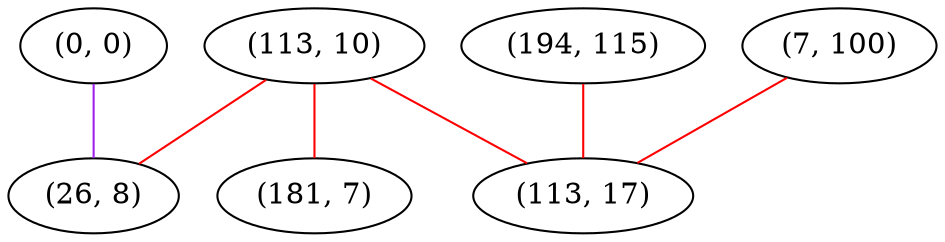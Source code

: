 graph "" {
"(0, 0)";
"(194, 115)";
"(113, 10)";
"(7, 100)";
"(26, 8)";
"(181, 7)";
"(113, 17)";
"(0, 0)" -- "(26, 8)"  [color=purple, key=0, weight=4];
"(194, 115)" -- "(113, 17)"  [color=red, key=0, weight=1];
"(113, 10)" -- "(26, 8)"  [color=red, key=0, weight=1];
"(113, 10)" -- "(181, 7)"  [color=red, key=0, weight=1];
"(113, 10)" -- "(113, 17)"  [color=red, key=0, weight=1];
"(7, 100)" -- "(113, 17)"  [color=red, key=0, weight=1];
}
